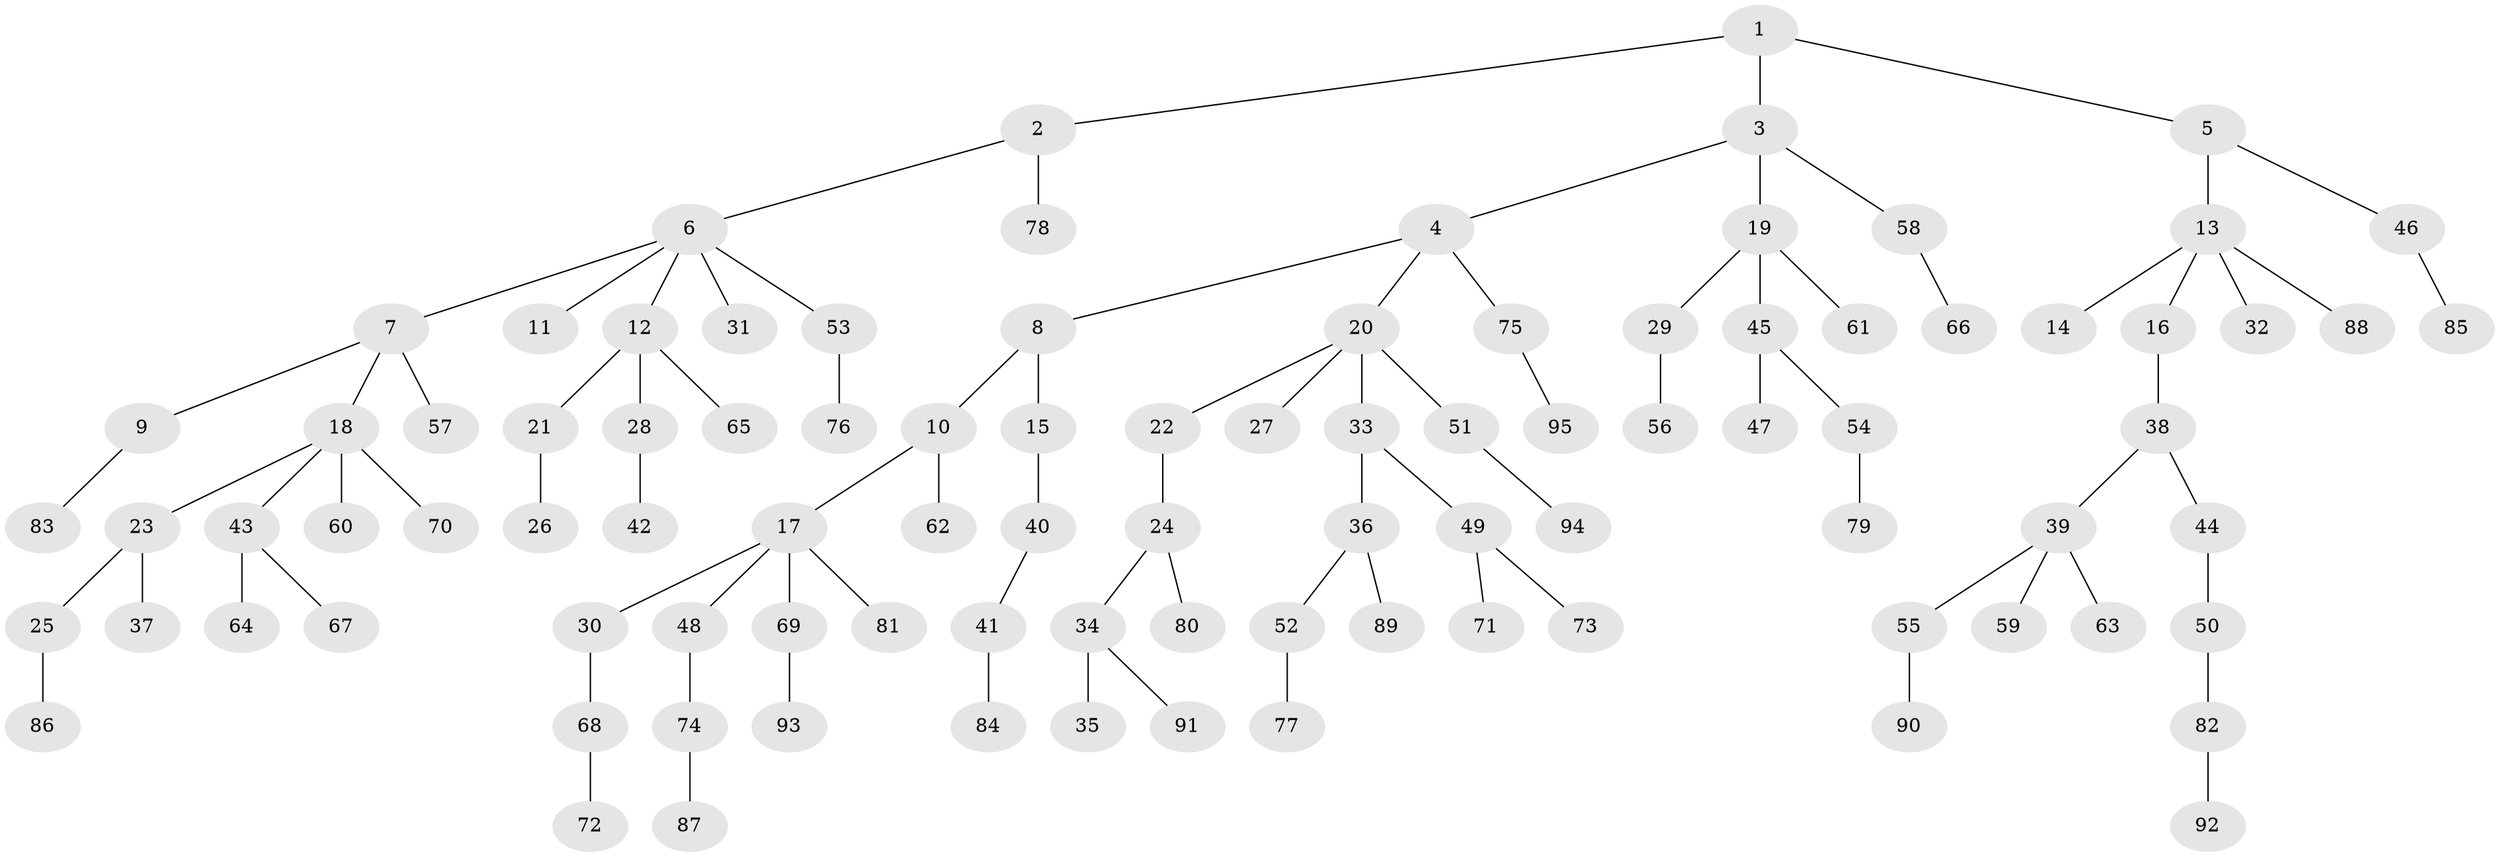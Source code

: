 // Generated by graph-tools (version 1.1) at 2025/11/02/27/25 16:11:26]
// undirected, 95 vertices, 94 edges
graph export_dot {
graph [start="1"]
  node [color=gray90,style=filled];
  1;
  2;
  3;
  4;
  5;
  6;
  7;
  8;
  9;
  10;
  11;
  12;
  13;
  14;
  15;
  16;
  17;
  18;
  19;
  20;
  21;
  22;
  23;
  24;
  25;
  26;
  27;
  28;
  29;
  30;
  31;
  32;
  33;
  34;
  35;
  36;
  37;
  38;
  39;
  40;
  41;
  42;
  43;
  44;
  45;
  46;
  47;
  48;
  49;
  50;
  51;
  52;
  53;
  54;
  55;
  56;
  57;
  58;
  59;
  60;
  61;
  62;
  63;
  64;
  65;
  66;
  67;
  68;
  69;
  70;
  71;
  72;
  73;
  74;
  75;
  76;
  77;
  78;
  79;
  80;
  81;
  82;
  83;
  84;
  85;
  86;
  87;
  88;
  89;
  90;
  91;
  92;
  93;
  94;
  95;
  1 -- 2;
  1 -- 3;
  1 -- 5;
  2 -- 6;
  2 -- 78;
  3 -- 4;
  3 -- 19;
  3 -- 58;
  4 -- 8;
  4 -- 20;
  4 -- 75;
  5 -- 13;
  5 -- 46;
  6 -- 7;
  6 -- 11;
  6 -- 12;
  6 -- 31;
  6 -- 53;
  7 -- 9;
  7 -- 18;
  7 -- 57;
  8 -- 10;
  8 -- 15;
  9 -- 83;
  10 -- 17;
  10 -- 62;
  12 -- 21;
  12 -- 28;
  12 -- 65;
  13 -- 14;
  13 -- 16;
  13 -- 32;
  13 -- 88;
  15 -- 40;
  16 -- 38;
  17 -- 30;
  17 -- 48;
  17 -- 69;
  17 -- 81;
  18 -- 23;
  18 -- 43;
  18 -- 60;
  18 -- 70;
  19 -- 29;
  19 -- 45;
  19 -- 61;
  20 -- 22;
  20 -- 27;
  20 -- 33;
  20 -- 51;
  21 -- 26;
  22 -- 24;
  23 -- 25;
  23 -- 37;
  24 -- 34;
  24 -- 80;
  25 -- 86;
  28 -- 42;
  29 -- 56;
  30 -- 68;
  33 -- 36;
  33 -- 49;
  34 -- 35;
  34 -- 91;
  36 -- 52;
  36 -- 89;
  38 -- 39;
  38 -- 44;
  39 -- 55;
  39 -- 59;
  39 -- 63;
  40 -- 41;
  41 -- 84;
  43 -- 64;
  43 -- 67;
  44 -- 50;
  45 -- 47;
  45 -- 54;
  46 -- 85;
  48 -- 74;
  49 -- 71;
  49 -- 73;
  50 -- 82;
  51 -- 94;
  52 -- 77;
  53 -- 76;
  54 -- 79;
  55 -- 90;
  58 -- 66;
  68 -- 72;
  69 -- 93;
  74 -- 87;
  75 -- 95;
  82 -- 92;
}
